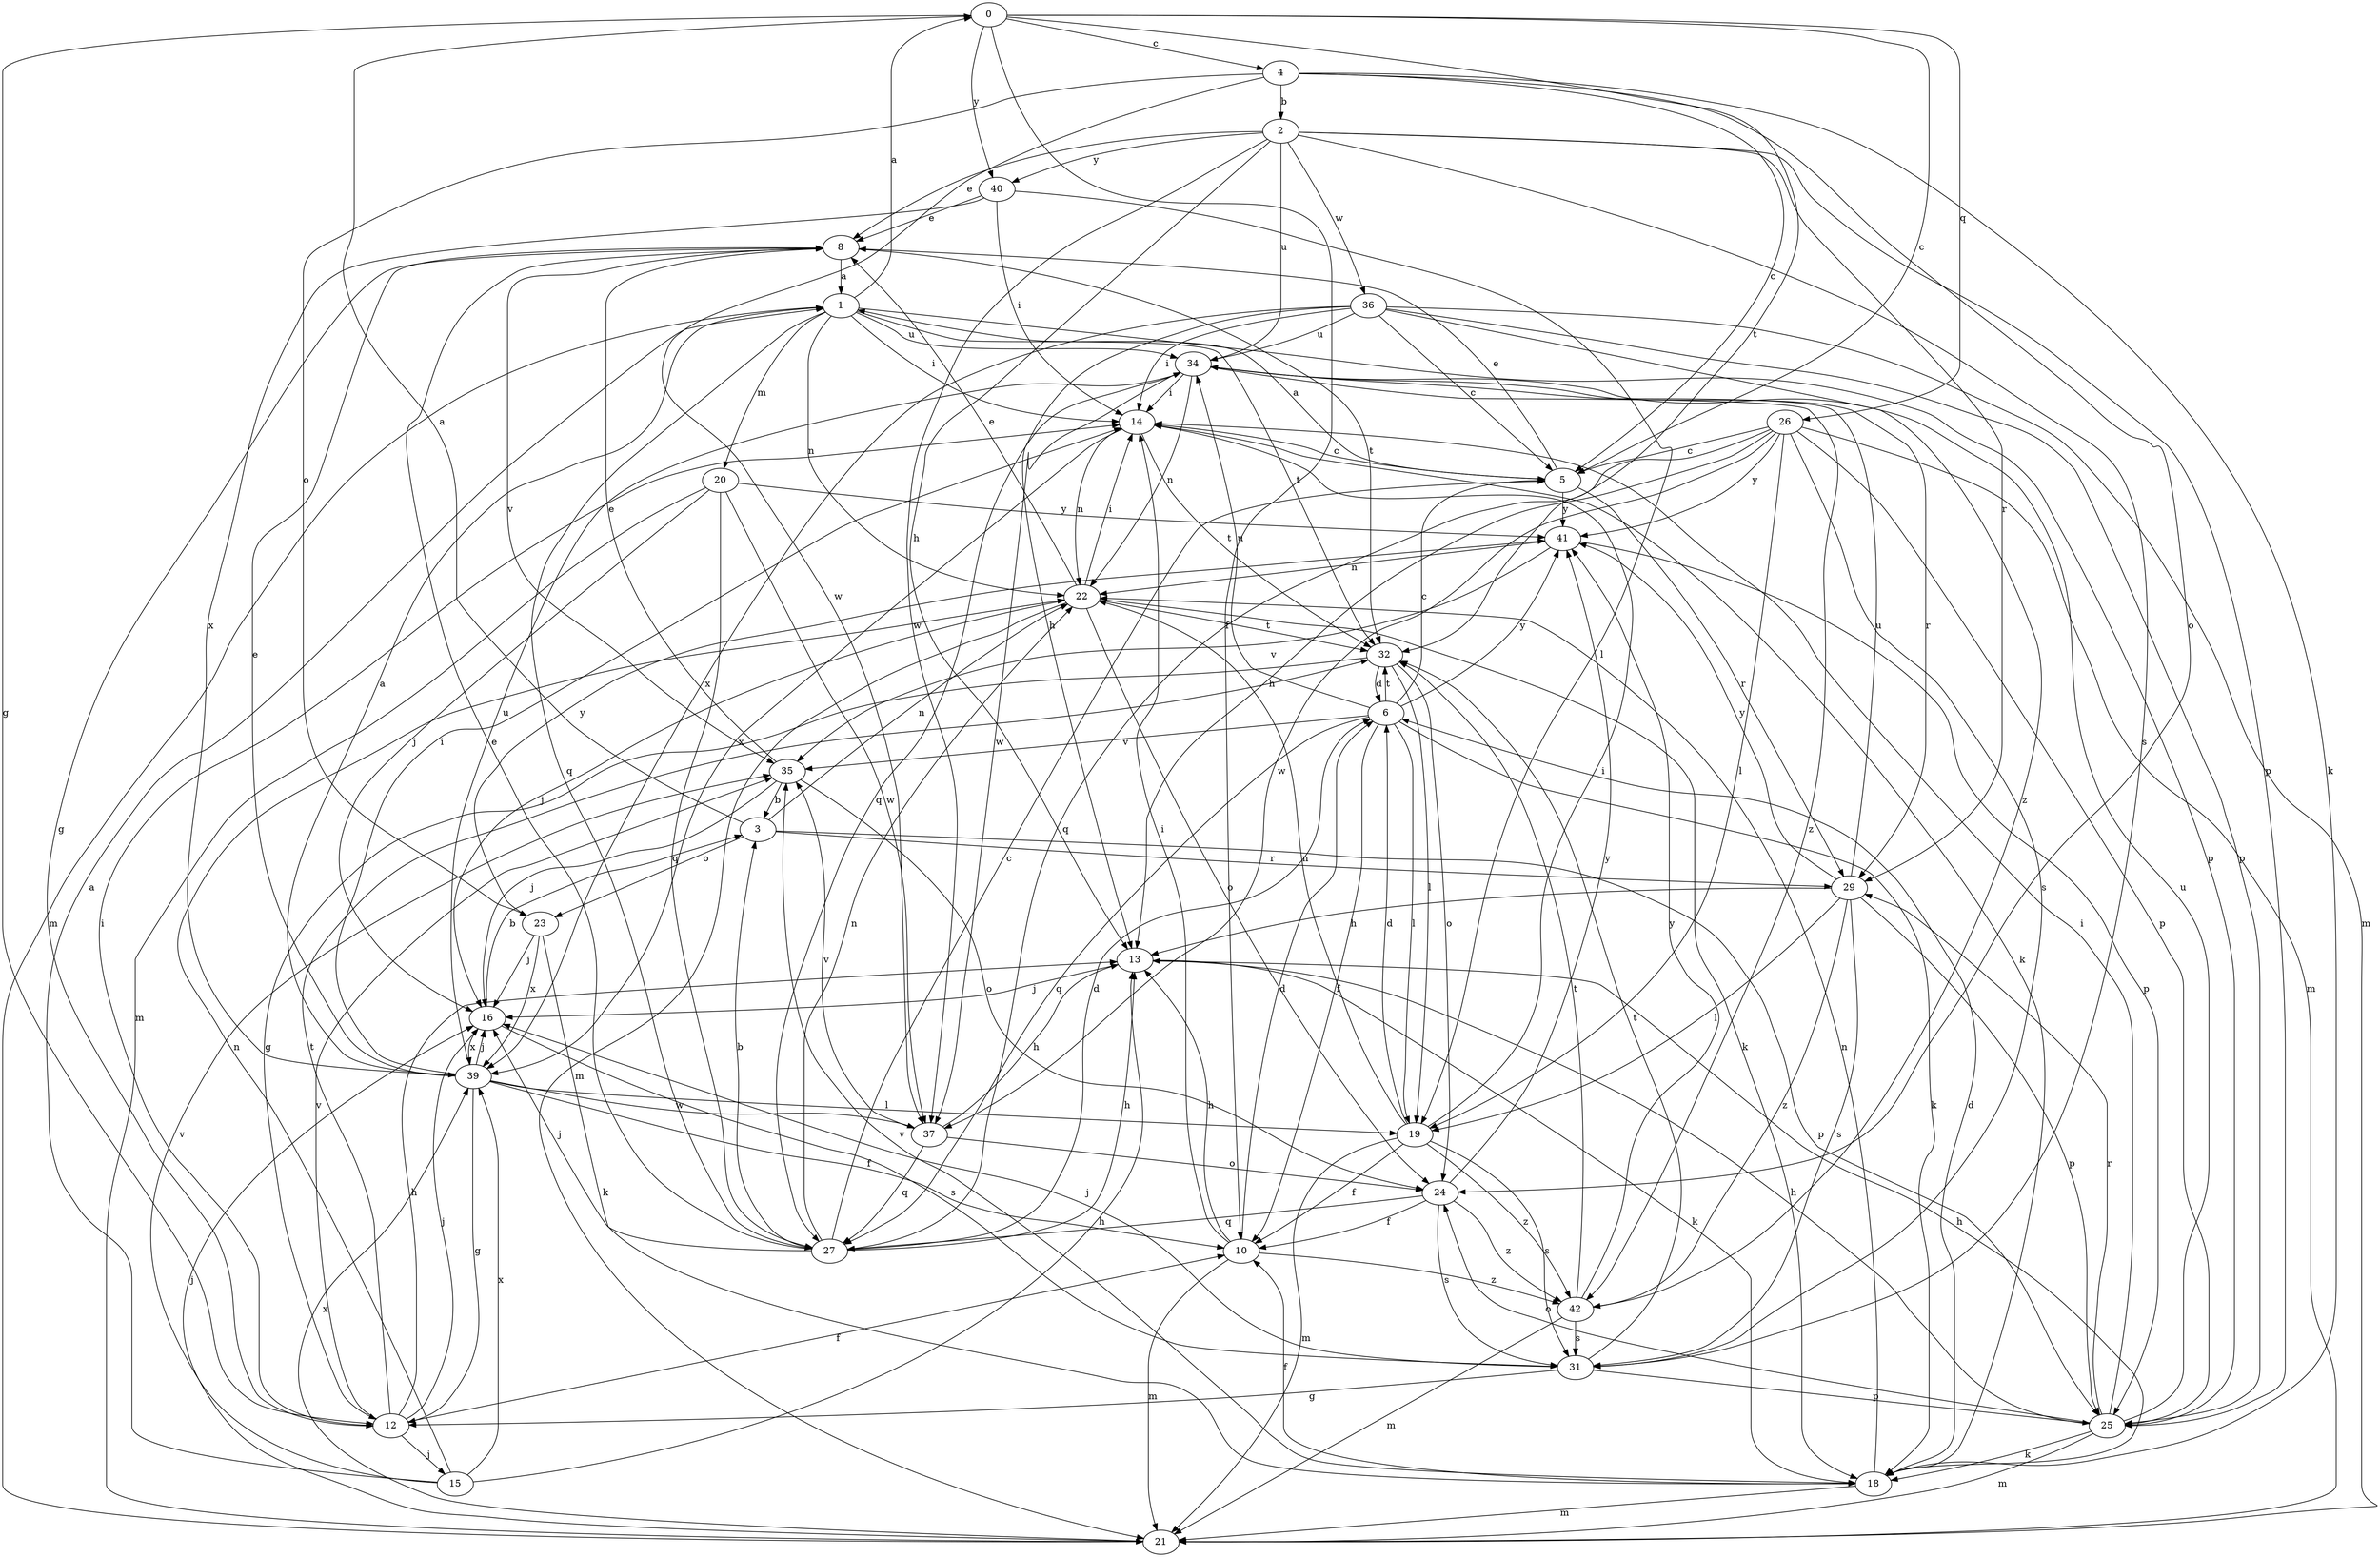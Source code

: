 strict digraph  {
0;
1;
2;
3;
4;
5;
6;
8;
10;
12;
13;
14;
15;
16;
18;
19;
20;
21;
22;
23;
24;
25;
26;
27;
29;
31;
32;
34;
35;
36;
37;
39;
40;
41;
42;
0 -> 4  [label=c];
0 -> 5  [label=c];
0 -> 10  [label=f];
0 -> 12  [label=g];
0 -> 26  [label=q];
0 -> 32  [label=t];
0 -> 40  [label=y];
1 -> 0  [label=a];
1 -> 14  [label=i];
1 -> 20  [label=m];
1 -> 21  [label=m];
1 -> 22  [label=n];
1 -> 25  [label=p];
1 -> 27  [label=q];
1 -> 32  [label=t];
1 -> 34  [label=u];
2 -> 8  [label=e];
2 -> 13  [label=h];
2 -> 25  [label=p];
2 -> 29  [label=r];
2 -> 31  [label=s];
2 -> 34  [label=u];
2 -> 36  [label=w];
2 -> 37  [label=w];
2 -> 40  [label=y];
3 -> 0  [label=a];
3 -> 22  [label=n];
3 -> 23  [label=o];
3 -> 25  [label=p];
3 -> 29  [label=r];
4 -> 2  [label=b];
4 -> 5  [label=c];
4 -> 18  [label=k];
4 -> 23  [label=o];
4 -> 24  [label=o];
4 -> 37  [label=w];
5 -> 1  [label=a];
5 -> 8  [label=e];
5 -> 29  [label=r];
5 -> 41  [label=y];
6 -> 5  [label=c];
6 -> 10  [label=f];
6 -> 18  [label=k];
6 -> 19  [label=l];
6 -> 27  [label=q];
6 -> 32  [label=t];
6 -> 34  [label=u];
6 -> 35  [label=v];
6 -> 41  [label=y];
8 -> 1  [label=a];
8 -> 12  [label=g];
8 -> 32  [label=t];
8 -> 35  [label=v];
10 -> 6  [label=d];
10 -> 13  [label=h];
10 -> 14  [label=i];
10 -> 21  [label=m];
10 -> 42  [label=z];
12 -> 10  [label=f];
12 -> 13  [label=h];
12 -> 14  [label=i];
12 -> 15  [label=j];
12 -> 16  [label=j];
12 -> 32  [label=t];
12 -> 35  [label=v];
13 -> 16  [label=j];
13 -> 18  [label=k];
14 -> 5  [label=c];
14 -> 18  [label=k];
14 -> 22  [label=n];
14 -> 32  [label=t];
14 -> 39  [label=x];
15 -> 1  [label=a];
15 -> 13  [label=h];
15 -> 22  [label=n];
15 -> 35  [label=v];
15 -> 39  [label=x];
16 -> 3  [label=b];
16 -> 31  [label=s];
16 -> 39  [label=x];
18 -> 6  [label=d];
18 -> 10  [label=f];
18 -> 13  [label=h];
18 -> 21  [label=m];
18 -> 22  [label=n];
18 -> 35  [label=v];
19 -> 6  [label=d];
19 -> 10  [label=f];
19 -> 14  [label=i];
19 -> 21  [label=m];
19 -> 22  [label=n];
19 -> 31  [label=s];
19 -> 42  [label=z];
20 -> 16  [label=j];
20 -> 21  [label=m];
20 -> 27  [label=q];
20 -> 37  [label=w];
20 -> 41  [label=y];
21 -> 16  [label=j];
21 -> 39  [label=x];
22 -> 8  [label=e];
22 -> 14  [label=i];
22 -> 16  [label=j];
22 -> 18  [label=k];
22 -> 21  [label=m];
22 -> 24  [label=o];
22 -> 32  [label=t];
23 -> 16  [label=j];
23 -> 18  [label=k];
23 -> 39  [label=x];
23 -> 41  [label=y];
24 -> 10  [label=f];
24 -> 27  [label=q];
24 -> 31  [label=s];
24 -> 41  [label=y];
24 -> 42  [label=z];
25 -> 13  [label=h];
25 -> 14  [label=i];
25 -> 18  [label=k];
25 -> 21  [label=m];
25 -> 24  [label=o];
25 -> 29  [label=r];
25 -> 34  [label=u];
26 -> 5  [label=c];
26 -> 13  [label=h];
26 -> 19  [label=l];
26 -> 21  [label=m];
26 -> 25  [label=p];
26 -> 27  [label=q];
26 -> 31  [label=s];
26 -> 37  [label=w];
26 -> 41  [label=y];
27 -> 3  [label=b];
27 -> 5  [label=c];
27 -> 6  [label=d];
27 -> 8  [label=e];
27 -> 13  [label=h];
27 -> 16  [label=j];
27 -> 22  [label=n];
29 -> 13  [label=h];
29 -> 19  [label=l];
29 -> 25  [label=p];
29 -> 31  [label=s];
29 -> 34  [label=u];
29 -> 41  [label=y];
29 -> 42  [label=z];
31 -> 12  [label=g];
31 -> 16  [label=j];
31 -> 25  [label=p];
31 -> 32  [label=t];
32 -> 6  [label=d];
32 -> 12  [label=g];
32 -> 19  [label=l];
32 -> 24  [label=o];
34 -> 14  [label=i];
34 -> 22  [label=n];
34 -> 27  [label=q];
34 -> 29  [label=r];
34 -> 37  [label=w];
34 -> 42  [label=z];
35 -> 3  [label=b];
35 -> 8  [label=e];
35 -> 16  [label=j];
35 -> 24  [label=o];
36 -> 5  [label=c];
36 -> 13  [label=h];
36 -> 14  [label=i];
36 -> 21  [label=m];
36 -> 25  [label=p];
36 -> 34  [label=u];
36 -> 39  [label=x];
36 -> 42  [label=z];
37 -> 13  [label=h];
37 -> 24  [label=o];
37 -> 27  [label=q];
37 -> 35  [label=v];
39 -> 1  [label=a];
39 -> 8  [label=e];
39 -> 10  [label=f];
39 -> 12  [label=g];
39 -> 14  [label=i];
39 -> 16  [label=j];
39 -> 19  [label=l];
39 -> 34  [label=u];
39 -> 37  [label=w];
40 -> 8  [label=e];
40 -> 14  [label=i];
40 -> 19  [label=l];
40 -> 39  [label=x];
41 -> 22  [label=n];
41 -> 25  [label=p];
41 -> 35  [label=v];
42 -> 21  [label=m];
42 -> 31  [label=s];
42 -> 32  [label=t];
42 -> 41  [label=y];
}
